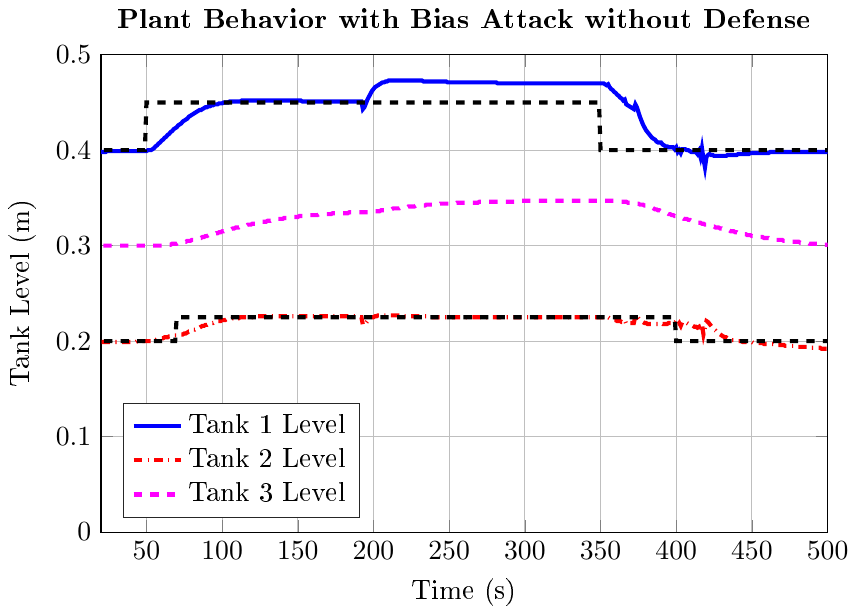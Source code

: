 % This file was created by matlab2tikz.
%
\documentclass[tikz]{standalone}
\usepackage[T1]{fontenc}
\usepackage[utf8]{inputenc}
\usepackage{pgfplots}
\usepackage{grffile}
\pgfplotsset{compat=newest}
\usetikzlibrary{plotmarks}
\usepgfplotslibrary{patchplots}
\usepackage{amsmath}

\begin{document}
\definecolor{mycolor1}{rgb}{1.0,0.0,1.0}%
%
\begin{tikzpicture}

\begin{axis}[%
width=0.761\columnwidth,
height=0.5\columnwidth,
at={(0\columnwidth,0\columnwidth)},
scale only axis,
xmin=20,
xmax=500,
xlabel={Time (s)},
xmajorgrids,
ymin=0,
ymax=0.5,
ylabel={Tank Level (m)},
ymajorgrids,
axis background/.style={fill=white},
title style={font=\bfseries},
title={Plant Behavior with Bias Attack without Defense},
legend style={at={(0.03,0.03)},anchor=south west,legend cell align=left,align=left,draw=white!15!black}
]
\addplot [color=blue,solid,line width=1.5pt]
  table[row sep=crcr]{%
0	0.4\\
1	0.4\\
2	0.41\\
3	0.411\\
4	0.409\\
5	0.407\\
6	0.405\\
7	0.404\\
8	0.402\\
9	0.402\\
10	0.401\\
11	0.4\\
12	0.4\\
13	0.399\\
14	0.399\\
15	0.399\\
16	0.399\\
17	0.398\\
18	0.398\\
19	0.398\\
20	0.398\\
21	0.398\\
22	0.398\\
23	0.398\\
24	0.399\\
25	0.399\\
26	0.399\\
27	0.399\\
28	0.399\\
29	0.399\\
30	0.399\\
31	0.399\\
32	0.399\\
33	0.399\\
34	0.399\\
35	0.399\\
36	0.399\\
37	0.399\\
38	0.399\\
39	0.399\\
40	0.399\\
41	0.399\\
42	0.399\\
43	0.399\\
44	0.399\\
45	0.399\\
46	0.399\\
47	0.399\\
48	0.399\\
49	0.399\\
50	0.399\\
51	0.4\\
52	0.4\\
53	0.4\\
54	0.401\\
55	0.402\\
56	0.404\\
57	0.405\\
58	0.407\\
59	0.408\\
60	0.41\\
61	0.411\\
62	0.413\\
63	0.414\\
64	0.416\\
65	0.417\\
66	0.419\\
67	0.42\\
68	0.422\\
69	0.423\\
70	0.424\\
71	0.426\\
72	0.427\\
73	0.428\\
74	0.43\\
75	0.431\\
76	0.432\\
77	0.433\\
78	0.435\\
79	0.436\\
80	0.437\\
81	0.438\\
82	0.439\\
83	0.44\\
84	0.441\\
85	0.442\\
86	0.442\\
87	0.443\\
88	0.444\\
89	0.445\\
90	0.445\\
91	0.446\\
92	0.446\\
93	0.447\\
94	0.447\\
95	0.448\\
96	0.448\\
97	0.448\\
98	0.449\\
99	0.449\\
100	0.449\\
101	0.45\\
102	0.45\\
103	0.45\\
104	0.45\\
105	0.451\\
106	0.451\\
107	0.451\\
108	0.451\\
109	0.451\\
110	0.451\\
111	0.451\\
112	0.451\\
113	0.452\\
114	0.452\\
115	0.452\\
116	0.452\\
117	0.452\\
118	0.452\\
119	0.452\\
120	0.452\\
121	0.452\\
122	0.452\\
123	0.452\\
124	0.452\\
125	0.452\\
126	0.452\\
127	0.452\\
128	0.452\\
129	0.452\\
130	0.452\\
131	0.452\\
132	0.452\\
133	0.452\\
134	0.452\\
135	0.452\\
136	0.452\\
137	0.452\\
138	0.452\\
139	0.452\\
140	0.452\\
141	0.452\\
142	0.452\\
143	0.452\\
144	0.452\\
145	0.452\\
146	0.452\\
147	0.452\\
148	0.452\\
149	0.452\\
150	0.452\\
151	0.452\\
152	0.452\\
153	0.451\\
154	0.451\\
155	0.451\\
156	0.451\\
157	0.451\\
158	0.451\\
159	0.451\\
160	0.451\\
161	0.451\\
162	0.451\\
163	0.451\\
164	0.451\\
165	0.451\\
166	0.451\\
167	0.451\\
168	0.451\\
169	0.451\\
170	0.451\\
171	0.451\\
172	0.451\\
173	0.451\\
174	0.451\\
175	0.451\\
176	0.451\\
177	0.451\\
178	0.451\\
179	0.451\\
180	0.451\\
181	0.451\\
182	0.451\\
183	0.451\\
184	0.451\\
185	0.451\\
186	0.451\\
187	0.451\\
188	0.451\\
189	0.451\\
190	0.451\\
191	0.451\\
192	0.451\\
193	0.443\\
194	0.445\\
195	0.449\\
196	0.453\\
197	0.456\\
198	0.459\\
199	0.462\\
200	0.464\\
201	0.466\\
202	0.467\\
203	0.468\\
204	0.469\\
205	0.47\\
206	0.471\\
207	0.471\\
208	0.472\\
209	0.472\\
210	0.473\\
211	0.473\\
212	0.473\\
213	0.473\\
214	0.473\\
215	0.473\\
216	0.473\\
217	0.473\\
218	0.473\\
219	0.473\\
220	0.473\\
221	0.473\\
222	0.473\\
223	0.473\\
224	0.473\\
225	0.473\\
226	0.473\\
227	0.473\\
228	0.473\\
229	0.473\\
230	0.473\\
231	0.473\\
232	0.473\\
233	0.472\\
234	0.472\\
235	0.472\\
236	0.472\\
237	0.472\\
238	0.472\\
239	0.472\\
240	0.472\\
241	0.472\\
242	0.472\\
243	0.472\\
244	0.472\\
245	0.472\\
246	0.472\\
247	0.472\\
248	0.472\\
249	0.471\\
250	0.471\\
251	0.471\\
252	0.471\\
253	0.471\\
254	0.471\\
255	0.471\\
256	0.471\\
257	0.471\\
258	0.471\\
259	0.471\\
260	0.471\\
261	0.471\\
262	0.471\\
263	0.471\\
264	0.471\\
265	0.471\\
266	0.471\\
267	0.471\\
268	0.471\\
269	0.471\\
270	0.471\\
271	0.471\\
272	0.471\\
273	0.471\\
274	0.471\\
275	0.471\\
276	0.471\\
277	0.471\\
278	0.471\\
279	0.471\\
280	0.471\\
281	0.471\\
282	0.47\\
283	0.47\\
284	0.47\\
285	0.47\\
286	0.47\\
287	0.47\\
288	0.47\\
289	0.47\\
290	0.47\\
291	0.47\\
292	0.47\\
293	0.47\\
294	0.47\\
295	0.47\\
296	0.47\\
297	0.47\\
298	0.47\\
299	0.47\\
300	0.47\\
301	0.47\\
302	0.47\\
303	0.47\\
304	0.47\\
305	0.47\\
306	0.47\\
307	0.47\\
308	0.47\\
309	0.47\\
310	0.47\\
311	0.47\\
312	0.47\\
313	0.47\\
314	0.47\\
315	0.47\\
316	0.47\\
317	0.47\\
318	0.47\\
319	0.47\\
320	0.47\\
321	0.47\\
322	0.47\\
323	0.47\\
324	0.47\\
325	0.47\\
326	0.47\\
327	0.47\\
328	0.47\\
329	0.47\\
330	0.47\\
331	0.47\\
332	0.47\\
333	0.47\\
334	0.47\\
335	0.47\\
336	0.47\\
337	0.47\\
338	0.47\\
339	0.47\\
340	0.47\\
341	0.47\\
342	0.47\\
343	0.47\\
344	0.47\\
345	0.47\\
346	0.47\\
347	0.47\\
348	0.47\\
349	0.47\\
350	0.47\\
351	0.47\\
352	0.47\\
353	0.469\\
354	0.468\\
355	0.469\\
356	0.466\\
357	0.464\\
358	0.463\\
359	0.461\\
360	0.46\\
361	0.458\\
362	0.457\\
363	0.455\\
364	0.454\\
365	0.452\\
366	0.453\\
367	0.448\\
368	0.447\\
369	0.446\\
370	0.445\\
371	0.444\\
372	0.443\\
373	0.448\\
374	0.445\\
375	0.44\\
376	0.435\\
377	0.431\\
378	0.427\\
379	0.424\\
380	0.421\\
381	0.419\\
382	0.417\\
383	0.415\\
384	0.413\\
385	0.412\\
386	0.411\\
387	0.409\\
388	0.408\\
389	0.408\\
390	0.408\\
391	0.406\\
392	0.405\\
393	0.404\\
394	0.404\\
395	0.403\\
396	0.403\\
397	0.403\\
398	0.403\\
399	0.401\\
400	0.403\\
401	0.398\\
402	0.4\\
403	0.397\\
404	0.401\\
405	0.401\\
406	0.401\\
407	0.4\\
408	0.4\\
409	0.399\\
410	0.398\\
411	0.398\\
412	0.398\\
413	0.398\\
414	0.396\\
415	0.399\\
416	0.393\\
417	0.402\\
418	0.391\\
419	0.382\\
420	0.393\\
421	0.395\\
422	0.396\\
423	0.395\\
424	0.395\\
425	0.394\\
426	0.394\\
427	0.394\\
428	0.394\\
429	0.394\\
430	0.394\\
431	0.394\\
432	0.394\\
433	0.394\\
434	0.395\\
435	0.395\\
436	0.395\\
437	0.395\\
438	0.395\\
439	0.395\\
440	0.395\\
441	0.396\\
442	0.396\\
443	0.396\\
444	0.396\\
445	0.396\\
446	0.396\\
447	0.396\\
448	0.396\\
449	0.397\\
450	0.397\\
451	0.397\\
452	0.397\\
453	0.397\\
454	0.397\\
455	0.397\\
456	0.397\\
457	0.397\\
458	0.397\\
459	0.397\\
460	0.397\\
461	0.397\\
462	0.398\\
463	0.398\\
464	0.398\\
465	0.398\\
466	0.398\\
467	0.398\\
468	0.398\\
469	0.398\\
470	0.398\\
471	0.398\\
472	0.398\\
473	0.398\\
474	0.398\\
475	0.398\\
476	0.398\\
477	0.398\\
478	0.398\\
479	0.398\\
480	0.398\\
481	0.398\\
482	0.398\\
483	0.398\\
484	0.398\\
485	0.398\\
486	0.398\\
487	0.398\\
488	0.398\\
489	0.398\\
490	0.398\\
491	0.398\\
492	0.398\\
493	0.398\\
494	0.398\\
495	0.398\\
496	0.398\\
497	0.398\\
498	0.398\\
499	0.398\\
500	0.398\\
};
\addlegendentry{Tank 1 Level};

\addplot [color=red,dashdotted,line width=1.5pt]
  table[row sep=crcr]{%
0	0.2\\
1	0.2\\
2	0.208\\
3	0.209\\
4	0.207\\
5	0.206\\
6	0.204\\
7	0.203\\
8	0.202\\
9	0.201\\
10	0.201\\
11	0.2\\
12	0.2\\
13	0.199\\
14	0.199\\
15	0.199\\
16	0.199\\
17	0.199\\
18	0.199\\
19	0.199\\
20	0.199\\
21	0.199\\
22	0.199\\
23	0.199\\
24	0.199\\
25	0.199\\
26	0.199\\
27	0.199\\
28	0.199\\
29	0.199\\
30	0.199\\
31	0.199\\
32	0.199\\
33	0.199\\
34	0.199\\
35	0.199\\
36	0.199\\
37	0.199\\
38	0.199\\
39	0.199\\
40	0.199\\
41	0.199\\
42	0.199\\
43	0.199\\
44	0.2\\
45	0.2\\
46	0.2\\
47	0.2\\
48	0.2\\
49	0.2\\
50	0.2\\
51	0.2\\
52	0.2\\
53	0.2\\
54	0.2\\
55	0.201\\
56	0.201\\
57	0.202\\
58	0.202\\
59	0.203\\
60	0.203\\
61	0.203\\
62	0.204\\
63	0.204\\
64	0.204\\
65	0.205\\
66	0.205\\
67	0.205\\
68	0.206\\
69	0.206\\
70	0.206\\
71	0.206\\
72	0.206\\
73	0.207\\
74	0.207\\
75	0.208\\
76	0.208\\
77	0.209\\
78	0.21\\
79	0.21\\
80	0.211\\
81	0.212\\
82	0.212\\
83	0.213\\
84	0.214\\
85	0.214\\
86	0.215\\
87	0.216\\
88	0.216\\
89	0.217\\
90	0.217\\
91	0.218\\
92	0.218\\
93	0.219\\
94	0.219\\
95	0.22\\
96	0.22\\
97	0.221\\
98	0.221\\
99	0.221\\
100	0.222\\
101	0.222\\
102	0.222\\
103	0.223\\
104	0.223\\
105	0.223\\
106	0.223\\
107	0.224\\
108	0.224\\
109	0.224\\
110	0.224\\
111	0.224\\
112	0.225\\
113	0.225\\
114	0.225\\
115	0.225\\
116	0.225\\
117	0.225\\
118	0.225\\
119	0.225\\
120	0.225\\
121	0.226\\
122	0.226\\
123	0.226\\
124	0.226\\
125	0.226\\
126	0.226\\
127	0.226\\
128	0.226\\
129	0.226\\
130	0.226\\
131	0.226\\
132	0.226\\
133	0.226\\
134	0.226\\
135	0.226\\
136	0.226\\
137	0.226\\
138	0.226\\
139	0.226\\
140	0.226\\
141	0.226\\
142	0.226\\
143	0.226\\
144	0.226\\
145	0.226\\
146	0.226\\
147	0.226\\
148	0.226\\
149	0.226\\
150	0.226\\
151	0.226\\
152	0.226\\
153	0.226\\
154	0.226\\
155	0.226\\
156	0.226\\
157	0.226\\
158	0.226\\
159	0.226\\
160	0.226\\
161	0.226\\
162	0.226\\
163	0.226\\
164	0.226\\
165	0.226\\
166	0.226\\
167	0.226\\
168	0.226\\
169	0.226\\
170	0.226\\
171	0.226\\
172	0.226\\
173	0.226\\
174	0.226\\
175	0.226\\
176	0.226\\
177	0.226\\
178	0.226\\
179	0.226\\
180	0.226\\
181	0.226\\
182	0.226\\
183	0.226\\
184	0.226\\
185	0.226\\
186	0.226\\
187	0.226\\
188	0.226\\
189	0.226\\
190	0.226\\
191	0.225\\
192	0.225\\
193	0.217\\
194	0.217\\
195	0.219\\
196	0.221\\
197	0.222\\
198	0.224\\
199	0.225\\
200	0.225\\
201	0.226\\
202	0.226\\
203	0.227\\
204	0.227\\
205	0.227\\
206	0.227\\
207	0.227\\
208	0.227\\
209	0.227\\
210	0.227\\
211	0.227\\
212	0.227\\
213	0.227\\
214	0.227\\
215	0.227\\
216	0.227\\
217	0.227\\
218	0.227\\
219	0.226\\
220	0.226\\
221	0.226\\
222	0.226\\
223	0.226\\
224	0.226\\
225	0.226\\
226	0.226\\
227	0.226\\
228	0.226\\
229	0.226\\
230	0.226\\
231	0.226\\
232	0.226\\
233	0.226\\
234	0.226\\
235	0.226\\
236	0.226\\
237	0.226\\
238	0.225\\
239	0.225\\
240	0.225\\
241	0.225\\
242	0.225\\
243	0.225\\
244	0.225\\
245	0.225\\
246	0.225\\
247	0.225\\
248	0.225\\
249	0.225\\
250	0.225\\
251	0.225\\
252	0.225\\
253	0.225\\
254	0.225\\
255	0.225\\
256	0.225\\
257	0.225\\
258	0.225\\
259	0.225\\
260	0.225\\
261	0.225\\
262	0.225\\
263	0.225\\
264	0.225\\
265	0.225\\
266	0.225\\
267	0.225\\
268	0.225\\
269	0.225\\
270	0.225\\
271	0.225\\
272	0.225\\
273	0.225\\
274	0.225\\
275	0.225\\
276	0.225\\
277	0.225\\
278	0.225\\
279	0.225\\
280	0.225\\
281	0.225\\
282	0.225\\
283	0.225\\
284	0.225\\
285	0.225\\
286	0.225\\
287	0.225\\
288	0.225\\
289	0.225\\
290	0.225\\
291	0.225\\
292	0.225\\
293	0.225\\
294	0.225\\
295	0.225\\
296	0.225\\
297	0.225\\
298	0.225\\
299	0.225\\
300	0.225\\
301	0.225\\
302	0.225\\
303	0.225\\
304	0.225\\
305	0.225\\
306	0.225\\
307	0.225\\
308	0.225\\
309	0.225\\
310	0.225\\
311	0.225\\
312	0.225\\
313	0.225\\
314	0.225\\
315	0.225\\
316	0.225\\
317	0.225\\
318	0.225\\
319	0.225\\
320	0.225\\
321	0.225\\
322	0.225\\
323	0.225\\
324	0.225\\
325	0.225\\
326	0.225\\
327	0.225\\
328	0.225\\
329	0.225\\
330	0.225\\
331	0.225\\
332	0.225\\
333	0.225\\
334	0.225\\
335	0.225\\
336	0.225\\
337	0.225\\
338	0.225\\
339	0.225\\
340	0.225\\
341	0.225\\
342	0.225\\
343	0.225\\
344	0.225\\
345	0.225\\
346	0.225\\
347	0.225\\
348	0.225\\
349	0.225\\
350	0.225\\
351	0.225\\
352	0.225\\
353	0.225\\
354	0.224\\
355	0.225\\
356	0.224\\
357	0.223\\
358	0.223\\
359	0.222\\
360	0.222\\
361	0.221\\
362	0.221\\
363	0.221\\
364	0.22\\
365	0.22\\
366	0.222\\
367	0.218\\
368	0.219\\
369	0.219\\
370	0.219\\
371	0.219\\
372	0.219\\
373	0.226\\
374	0.226\\
375	0.224\\
376	0.222\\
377	0.221\\
378	0.22\\
379	0.219\\
380	0.219\\
381	0.218\\
382	0.218\\
383	0.218\\
384	0.218\\
385	0.218\\
386	0.218\\
387	0.218\\
388	0.218\\
389	0.218\\
390	0.219\\
391	0.218\\
392	0.218\\
393	0.218\\
394	0.218\\
395	0.219\\
396	0.219\\
397	0.219\\
398	0.22\\
399	0.219\\
400	0.221\\
401	0.217\\
402	0.219\\
403	0.216\\
404	0.22\\
405	0.22\\
406	0.22\\
407	0.219\\
408	0.218\\
409	0.218\\
410	0.217\\
411	0.216\\
412	0.215\\
413	0.215\\
414	0.214\\
415	0.215\\
416	0.21\\
417	0.217\\
418	0.207\\
419	0.214\\
420	0.221\\
421	0.22\\
422	0.218\\
423	0.216\\
424	0.214\\
425	0.212\\
426	0.211\\
427	0.209\\
428	0.208\\
429	0.207\\
430	0.206\\
431	0.205\\
432	0.204\\
433	0.204\\
434	0.203\\
435	0.202\\
436	0.202\\
437	0.201\\
438	0.201\\
439	0.201\\
440	0.2\\
441	0.2\\
442	0.2\\
443	0.2\\
444	0.199\\
445	0.199\\
446	0.199\\
447	0.199\\
448	0.199\\
449	0.199\\
450	0.199\\
451	0.198\\
452	0.198\\
453	0.198\\
454	0.198\\
455	0.198\\
456	0.198\\
457	0.198\\
458	0.197\\
459	0.197\\
460	0.197\\
461	0.197\\
462	0.197\\
463	0.197\\
464	0.197\\
465	0.196\\
466	0.196\\
467	0.196\\
468	0.196\\
469	0.196\\
470	0.196\\
471	0.196\\
472	0.195\\
473	0.195\\
474	0.195\\
475	0.195\\
476	0.195\\
477	0.195\\
478	0.195\\
479	0.195\\
480	0.194\\
481	0.194\\
482	0.194\\
483	0.194\\
484	0.194\\
485	0.194\\
486	0.194\\
487	0.194\\
488	0.193\\
489	0.193\\
490	0.193\\
491	0.193\\
492	0.193\\
493	0.193\\
494	0.193\\
495	0.193\\
496	0.192\\
497	0.192\\
498	0.192\\
499	0.192\\
500	0.192\\
};
\addlegendentry{Tank 2 Level};

\addplot [color=mycolor1,dashed,line width=1.5pt]
  table[row sep=crcr]{%
0	0.3\\
1	0.3\\
2	0.3\\
3	0.3\\
4	0.301\\
5	0.301\\
6	0.301\\
7	0.301\\
8	0.301\\
9	0.301\\
10	0.301\\
11	0.301\\
12	0.301\\
13	0.301\\
14	0.301\\
15	0.301\\
16	0.301\\
17	0.301\\
18	0.301\\
19	0.301\\
20	0.301\\
21	0.3\\
22	0.3\\
23	0.3\\
24	0.3\\
25	0.3\\
26	0.3\\
27	0.3\\
28	0.3\\
29	0.3\\
30	0.3\\
31	0.3\\
32	0.3\\
33	0.3\\
34	0.3\\
35	0.3\\
36	0.3\\
37	0.3\\
38	0.3\\
39	0.3\\
40	0.3\\
41	0.3\\
42	0.3\\
43	0.3\\
44	0.3\\
45	0.3\\
46	0.3\\
47	0.3\\
48	0.3\\
49	0.3\\
50	0.3\\
51	0.3\\
52	0.3\\
53	0.3\\
54	0.3\\
55	0.3\\
56	0.3\\
57	0.3\\
58	0.3\\
59	0.3\\
60	0.3\\
61	0.3\\
62	0.301\\
63	0.301\\
64	0.301\\
65	0.301\\
66	0.301\\
67	0.302\\
68	0.302\\
69	0.302\\
70	0.302\\
71	0.303\\
72	0.303\\
73	0.303\\
74	0.304\\
75	0.304\\
76	0.304\\
77	0.305\\
78	0.305\\
79	0.305\\
80	0.306\\
81	0.306\\
82	0.307\\
83	0.307\\
84	0.307\\
85	0.308\\
86	0.308\\
87	0.309\\
88	0.309\\
89	0.31\\
90	0.31\\
91	0.311\\
92	0.311\\
93	0.311\\
94	0.312\\
95	0.312\\
96	0.313\\
97	0.313\\
98	0.314\\
99	0.314\\
100	0.315\\
101	0.315\\
102	0.316\\
103	0.316\\
104	0.316\\
105	0.317\\
106	0.317\\
107	0.318\\
108	0.318\\
109	0.319\\
110	0.319\\
111	0.319\\
112	0.32\\
113	0.32\\
114	0.32\\
115	0.321\\
116	0.321\\
117	0.322\\
118	0.322\\
119	0.322\\
120	0.323\\
121	0.323\\
122	0.323\\
123	0.324\\
124	0.324\\
125	0.324\\
126	0.325\\
127	0.325\\
128	0.325\\
129	0.325\\
130	0.326\\
131	0.326\\
132	0.326\\
133	0.327\\
134	0.327\\
135	0.327\\
136	0.327\\
137	0.328\\
138	0.328\\
139	0.328\\
140	0.328\\
141	0.329\\
142	0.329\\
143	0.329\\
144	0.329\\
145	0.329\\
146	0.33\\
147	0.33\\
148	0.33\\
149	0.33\\
150	0.33\\
151	0.331\\
152	0.331\\
153	0.331\\
154	0.331\\
155	0.331\\
156	0.331\\
157	0.332\\
158	0.332\\
159	0.332\\
160	0.332\\
161	0.332\\
162	0.332\\
163	0.332\\
164	0.333\\
165	0.333\\
166	0.333\\
167	0.333\\
168	0.333\\
169	0.333\\
170	0.333\\
171	0.333\\
172	0.333\\
173	0.334\\
174	0.334\\
175	0.334\\
176	0.334\\
177	0.334\\
178	0.334\\
179	0.334\\
180	0.334\\
181	0.334\\
182	0.334\\
183	0.334\\
184	0.335\\
185	0.335\\
186	0.335\\
187	0.335\\
188	0.335\\
189	0.335\\
190	0.335\\
191	0.335\\
192	0.335\\
193	0.335\\
194	0.335\\
195	0.335\\
196	0.335\\
197	0.335\\
198	0.335\\
199	0.335\\
200	0.335\\
201	0.336\\
202	0.336\\
203	0.336\\
204	0.336\\
205	0.337\\
206	0.337\\
207	0.337\\
208	0.337\\
209	0.338\\
210	0.338\\
211	0.338\\
212	0.338\\
213	0.339\\
214	0.339\\
215	0.339\\
216	0.339\\
217	0.339\\
218	0.34\\
219	0.34\\
220	0.34\\
221	0.34\\
222	0.34\\
223	0.341\\
224	0.341\\
225	0.341\\
226	0.341\\
227	0.341\\
228	0.342\\
229	0.342\\
230	0.342\\
231	0.342\\
232	0.342\\
233	0.342\\
234	0.342\\
235	0.343\\
236	0.343\\
237	0.343\\
238	0.343\\
239	0.343\\
240	0.343\\
241	0.343\\
242	0.343\\
243	0.343\\
244	0.344\\
245	0.344\\
246	0.344\\
247	0.344\\
248	0.344\\
249	0.344\\
250	0.344\\
251	0.344\\
252	0.344\\
253	0.344\\
254	0.344\\
255	0.345\\
256	0.345\\
257	0.345\\
258	0.345\\
259	0.345\\
260	0.345\\
261	0.345\\
262	0.345\\
263	0.345\\
264	0.345\\
265	0.345\\
266	0.345\\
267	0.345\\
268	0.345\\
269	0.345\\
270	0.346\\
271	0.346\\
272	0.346\\
273	0.346\\
274	0.346\\
275	0.346\\
276	0.346\\
277	0.346\\
278	0.346\\
279	0.346\\
280	0.346\\
281	0.346\\
282	0.346\\
283	0.346\\
284	0.346\\
285	0.346\\
286	0.346\\
287	0.346\\
288	0.346\\
289	0.346\\
290	0.346\\
291	0.346\\
292	0.346\\
293	0.346\\
294	0.346\\
295	0.346\\
296	0.346\\
297	0.346\\
298	0.347\\
299	0.347\\
300	0.347\\
301	0.347\\
302	0.347\\
303	0.347\\
304	0.347\\
305	0.347\\
306	0.347\\
307	0.347\\
308	0.347\\
309	0.347\\
310	0.347\\
311	0.347\\
312	0.347\\
313	0.347\\
314	0.347\\
315	0.347\\
316	0.347\\
317	0.347\\
318	0.347\\
319	0.347\\
320	0.347\\
321	0.347\\
322	0.347\\
323	0.347\\
324	0.347\\
325	0.347\\
326	0.347\\
327	0.347\\
328	0.347\\
329	0.347\\
330	0.347\\
331	0.347\\
332	0.347\\
333	0.347\\
334	0.347\\
335	0.347\\
336	0.347\\
337	0.347\\
338	0.347\\
339	0.347\\
340	0.347\\
341	0.347\\
342	0.347\\
343	0.347\\
344	0.347\\
345	0.347\\
346	0.347\\
347	0.347\\
348	0.347\\
349	0.347\\
350	0.347\\
351	0.347\\
352	0.347\\
353	0.347\\
354	0.347\\
355	0.347\\
356	0.347\\
357	0.347\\
358	0.347\\
359	0.347\\
360	0.347\\
361	0.347\\
362	0.347\\
363	0.346\\
364	0.346\\
365	0.346\\
366	0.346\\
367	0.346\\
368	0.345\\
369	0.345\\
370	0.345\\
371	0.344\\
372	0.344\\
373	0.344\\
374	0.344\\
375	0.344\\
376	0.343\\
377	0.343\\
378	0.343\\
379	0.342\\
380	0.342\\
381	0.341\\
382	0.341\\
383	0.34\\
384	0.34\\
385	0.339\\
386	0.338\\
387	0.338\\
388	0.337\\
389	0.337\\
390	0.336\\
391	0.336\\
392	0.335\\
393	0.334\\
394	0.334\\
395	0.333\\
396	0.333\\
397	0.332\\
398	0.332\\
399	0.331\\
400	0.331\\
401	0.33\\
402	0.33\\
403	0.329\\
404	0.329\\
405	0.328\\
406	0.328\\
407	0.328\\
408	0.327\\
409	0.327\\
410	0.326\\
411	0.326\\
412	0.325\\
413	0.325\\
414	0.324\\
415	0.324\\
416	0.324\\
417	0.323\\
418	0.323\\
419	0.322\\
420	0.322\\
421	0.321\\
422	0.321\\
423	0.321\\
424	0.32\\
425	0.32\\
426	0.319\\
427	0.319\\
428	0.319\\
429	0.318\\
430	0.318\\
431	0.317\\
432	0.317\\
433	0.317\\
434	0.316\\
435	0.316\\
436	0.315\\
437	0.315\\
438	0.315\\
439	0.314\\
440	0.314\\
441	0.313\\
442	0.313\\
443	0.313\\
444	0.312\\
445	0.312\\
446	0.312\\
447	0.311\\
448	0.311\\
449	0.311\\
450	0.31\\
451	0.31\\
452	0.31\\
453	0.31\\
454	0.309\\
455	0.309\\
456	0.309\\
457	0.309\\
458	0.308\\
459	0.308\\
460	0.308\\
461	0.308\\
462	0.307\\
463	0.307\\
464	0.307\\
465	0.307\\
466	0.306\\
467	0.306\\
468	0.306\\
469	0.306\\
470	0.306\\
471	0.305\\
472	0.305\\
473	0.305\\
474	0.305\\
475	0.305\\
476	0.304\\
477	0.304\\
478	0.304\\
479	0.304\\
480	0.304\\
481	0.304\\
482	0.303\\
483	0.303\\
484	0.303\\
485	0.303\\
486	0.303\\
487	0.303\\
488	0.302\\
489	0.302\\
490	0.302\\
491	0.302\\
492	0.302\\
493	0.302\\
494	0.302\\
495	0.301\\
496	0.301\\
497	0.301\\
498	0.301\\
499	0.301\\
500	0.301\\
};
\addlegendentry{Tank 3 Level};

\addplot [color=black,dashed,line width=1.5pt,forget plot]
  table[row sep=crcr]{%
0	0.4\\
1	0.4\\
2	0.4\\
3	0.4\\
4	0.4\\
5	0.4\\
6	0.4\\
7	0.4\\
8	0.4\\
9	0.4\\
10	0.4\\
11	0.4\\
12	0.4\\
13	0.4\\
14	0.4\\
15	0.4\\
16	0.4\\
17	0.4\\
18	0.4\\
19	0.4\\
20	0.4\\
21	0.4\\
22	0.4\\
23	0.4\\
24	0.4\\
25	0.4\\
26	0.4\\
27	0.4\\
28	0.4\\
29	0.4\\
30	0.4\\
31	0.4\\
32	0.4\\
33	0.4\\
34	0.4\\
35	0.4\\
36	0.4\\
37	0.4\\
38	0.4\\
39	0.4\\
40	0.4\\
41	0.4\\
42	0.4\\
43	0.4\\
44	0.4\\
45	0.4\\
46	0.4\\
47	0.4\\
48	0.4\\
49	0.4\\
50	0.45\\
51	0.45\\
52	0.45\\
53	0.45\\
54	0.45\\
55	0.45\\
56	0.45\\
57	0.45\\
58	0.45\\
59	0.45\\
60	0.45\\
61	0.45\\
62	0.45\\
63	0.45\\
64	0.45\\
65	0.45\\
66	0.45\\
67	0.45\\
68	0.45\\
69	0.45\\
70	0.45\\
71	0.45\\
72	0.45\\
73	0.45\\
74	0.45\\
75	0.45\\
76	0.45\\
77	0.45\\
78	0.45\\
79	0.45\\
80	0.45\\
81	0.45\\
82	0.45\\
83	0.45\\
84	0.45\\
85	0.45\\
86	0.45\\
87	0.45\\
88	0.45\\
89	0.45\\
90	0.45\\
91	0.45\\
92	0.45\\
93	0.45\\
94	0.45\\
95	0.45\\
96	0.45\\
97	0.45\\
98	0.45\\
99	0.45\\
100	0.45\\
101	0.45\\
102	0.45\\
103	0.45\\
104	0.45\\
105	0.45\\
106	0.45\\
107	0.45\\
108	0.45\\
109	0.45\\
110	0.45\\
111	0.45\\
112	0.45\\
113	0.45\\
114	0.45\\
115	0.45\\
116	0.45\\
117	0.45\\
118	0.45\\
119	0.45\\
120	0.45\\
121	0.45\\
122	0.45\\
123	0.45\\
124	0.45\\
125	0.45\\
126	0.45\\
127	0.45\\
128	0.45\\
129	0.45\\
130	0.45\\
131	0.45\\
132	0.45\\
133	0.45\\
134	0.45\\
135	0.45\\
136	0.45\\
137	0.45\\
138	0.45\\
139	0.45\\
140	0.45\\
141	0.45\\
142	0.45\\
143	0.45\\
144	0.45\\
145	0.45\\
146	0.45\\
147	0.45\\
148	0.45\\
149	0.45\\
150	0.45\\
151	0.45\\
152	0.45\\
153	0.45\\
154	0.45\\
155	0.45\\
156	0.45\\
157	0.45\\
158	0.45\\
159	0.45\\
160	0.45\\
161	0.45\\
162	0.45\\
163	0.45\\
164	0.45\\
165	0.45\\
166	0.45\\
167	0.45\\
168	0.45\\
169	0.45\\
170	0.45\\
171	0.45\\
172	0.45\\
173	0.45\\
174	0.45\\
175	0.45\\
176	0.45\\
177	0.45\\
178	0.45\\
179	0.45\\
180	0.45\\
181	0.45\\
182	0.45\\
183	0.45\\
184	0.45\\
185	0.45\\
186	0.45\\
187	0.45\\
188	0.45\\
189	0.45\\
190	0.45\\
191	0.45\\
192	0.45\\
193	0.45\\
194	0.45\\
195	0.45\\
196	0.45\\
197	0.45\\
198	0.45\\
199	0.45\\
200	0.45\\
201	0.45\\
202	0.45\\
203	0.45\\
204	0.45\\
205	0.45\\
206	0.45\\
207	0.45\\
208	0.45\\
209	0.45\\
210	0.45\\
211	0.45\\
212	0.45\\
213	0.45\\
214	0.45\\
215	0.45\\
216	0.45\\
217	0.45\\
218	0.45\\
219	0.45\\
220	0.45\\
221	0.45\\
222	0.45\\
223	0.45\\
224	0.45\\
225	0.45\\
226	0.45\\
227	0.45\\
228	0.45\\
229	0.45\\
230	0.45\\
231	0.45\\
232	0.45\\
233	0.45\\
234	0.45\\
235	0.45\\
236	0.45\\
237	0.45\\
238	0.45\\
239	0.45\\
240	0.45\\
241	0.45\\
242	0.45\\
243	0.45\\
244	0.45\\
245	0.45\\
246	0.45\\
247	0.45\\
248	0.45\\
249	0.45\\
250	0.45\\
251	0.45\\
252	0.45\\
253	0.45\\
254	0.45\\
255	0.45\\
256	0.45\\
257	0.45\\
258	0.45\\
259	0.45\\
260	0.45\\
261	0.45\\
262	0.45\\
263	0.45\\
264	0.45\\
265	0.45\\
266	0.45\\
267	0.45\\
268	0.45\\
269	0.45\\
270	0.45\\
271	0.45\\
272	0.45\\
273	0.45\\
274	0.45\\
275	0.45\\
276	0.45\\
277	0.45\\
278	0.45\\
279	0.45\\
280	0.45\\
281	0.45\\
282	0.45\\
283	0.45\\
284	0.45\\
285	0.45\\
286	0.45\\
287	0.45\\
288	0.45\\
289	0.45\\
290	0.45\\
291	0.45\\
292	0.45\\
293	0.45\\
294	0.45\\
295	0.45\\
296	0.45\\
297	0.45\\
298	0.45\\
299	0.45\\
300	0.45\\
301	0.45\\
302	0.45\\
303	0.45\\
304	0.45\\
305	0.45\\
306	0.45\\
307	0.45\\
308	0.45\\
309	0.45\\
310	0.45\\
311	0.45\\
312	0.45\\
313	0.45\\
314	0.45\\
315	0.45\\
316	0.45\\
317	0.45\\
318	0.45\\
319	0.45\\
320	0.45\\
321	0.45\\
322	0.45\\
323	0.45\\
324	0.45\\
325	0.45\\
326	0.45\\
327	0.45\\
328	0.45\\
329	0.45\\
330	0.45\\
331	0.45\\
332	0.45\\
333	0.45\\
334	0.45\\
335	0.45\\
336	0.45\\
337	0.45\\
338	0.45\\
339	0.45\\
340	0.45\\
341	0.45\\
342	0.45\\
343	0.45\\
344	0.45\\
345	0.45\\
346	0.45\\
347	0.45\\
348	0.45\\
349	0.45\\
350	0.4\\
351	0.4\\
352	0.4\\
353	0.4\\
354	0.4\\
355	0.4\\
356	0.4\\
357	0.4\\
358	0.4\\
359	0.4\\
360	0.4\\
361	0.4\\
362	0.4\\
363	0.4\\
364	0.4\\
365	0.4\\
366	0.4\\
367	0.4\\
368	0.4\\
369	0.4\\
370	0.4\\
371	0.4\\
372	0.4\\
373	0.4\\
374	0.4\\
375	0.4\\
376	0.4\\
377	0.4\\
378	0.4\\
379	0.4\\
380	0.4\\
381	0.4\\
382	0.4\\
383	0.4\\
384	0.4\\
385	0.4\\
386	0.4\\
387	0.4\\
388	0.4\\
389	0.4\\
390	0.4\\
391	0.4\\
392	0.4\\
393	0.4\\
394	0.4\\
395	0.4\\
396	0.4\\
397	0.4\\
398	0.4\\
399	0.4\\
400	0.4\\
401	0.4\\
402	0.4\\
403	0.4\\
404	0.4\\
405	0.4\\
406	0.4\\
407	0.4\\
408	0.4\\
409	0.4\\
410	0.4\\
411	0.4\\
412	0.4\\
413	0.4\\
414	0.4\\
415	0.4\\
416	0.4\\
417	0.4\\
418	0.4\\
419	0.4\\
420	0.4\\
421	0.4\\
422	0.4\\
423	0.4\\
424	0.4\\
425	0.4\\
426	0.4\\
427	0.4\\
428	0.4\\
429	0.4\\
430	0.4\\
431	0.4\\
432	0.4\\
433	0.4\\
434	0.4\\
435	0.4\\
436	0.4\\
437	0.4\\
438	0.4\\
439	0.4\\
440	0.4\\
441	0.4\\
442	0.4\\
443	0.4\\
444	0.4\\
445	0.4\\
446	0.4\\
447	0.4\\
448	0.4\\
449	0.4\\
450	0.4\\
451	0.4\\
452	0.4\\
453	0.4\\
454	0.4\\
455	0.4\\
456	0.4\\
457	0.4\\
458	0.4\\
459	0.4\\
460	0.4\\
461	0.4\\
462	0.4\\
463	0.4\\
464	0.4\\
465	0.4\\
466	0.4\\
467	0.4\\
468	0.4\\
469	0.4\\
470	0.4\\
471	0.4\\
472	0.4\\
473	0.4\\
474	0.4\\
475	0.4\\
476	0.4\\
477	0.4\\
478	0.4\\
479	0.4\\
480	0.4\\
481	0.4\\
482	0.4\\
483	0.4\\
484	0.4\\
485	0.4\\
486	0.4\\
487	0.4\\
488	0.4\\
489	0.4\\
490	0.4\\
491	0.4\\
492	0.4\\
493	0.4\\
494	0.4\\
495	0.4\\
496	0.4\\
497	0.4\\
498	0.4\\
499	0.4\\
500	0.4\\
};
\addplot [color=black,dashed,line width=1.5pt,forget plot]
  table[row sep=crcr]{%
0	0.2\\
1	0.2\\
2	0.2\\
3	0.2\\
4	0.2\\
5	0.2\\
6	0.2\\
7	0.2\\
8	0.2\\
9	0.2\\
10	0.2\\
11	0.2\\
12	0.2\\
13	0.2\\
14	0.2\\
15	0.2\\
16	0.2\\
17	0.2\\
18	0.2\\
19	0.2\\
20	0.2\\
21	0.2\\
22	0.2\\
23	0.2\\
24	0.2\\
25	0.2\\
26	0.2\\
27	0.2\\
28	0.2\\
29	0.2\\
30	0.2\\
31	0.2\\
32	0.2\\
33	0.2\\
34	0.2\\
35	0.2\\
36	0.2\\
37	0.2\\
38	0.2\\
39	0.2\\
40	0.2\\
41	0.2\\
42	0.2\\
43	0.2\\
44	0.2\\
45	0.2\\
46	0.2\\
47	0.2\\
48	0.2\\
49	0.2\\
50	0.2\\
51	0.2\\
52	0.2\\
53	0.2\\
54	0.2\\
55	0.2\\
56	0.2\\
57	0.2\\
58	0.2\\
59	0.2\\
60	0.2\\
61	0.2\\
62	0.2\\
63	0.2\\
64	0.2\\
65	0.2\\
66	0.2\\
67	0.2\\
68	0.2\\
69	0.2\\
70	0.225\\
71	0.225\\
72	0.225\\
73	0.225\\
74	0.225\\
75	0.225\\
76	0.225\\
77	0.225\\
78	0.225\\
79	0.225\\
80	0.225\\
81	0.225\\
82	0.225\\
83	0.225\\
84	0.225\\
85	0.225\\
86	0.225\\
87	0.225\\
88	0.225\\
89	0.225\\
90	0.225\\
91	0.225\\
92	0.225\\
93	0.225\\
94	0.225\\
95	0.225\\
96	0.225\\
97	0.225\\
98	0.225\\
99	0.225\\
100	0.225\\
101	0.225\\
102	0.225\\
103	0.225\\
104	0.225\\
105	0.225\\
106	0.225\\
107	0.225\\
108	0.225\\
109	0.225\\
110	0.225\\
111	0.225\\
112	0.225\\
113	0.225\\
114	0.225\\
115	0.225\\
116	0.225\\
117	0.225\\
118	0.225\\
119	0.225\\
120	0.225\\
121	0.225\\
122	0.225\\
123	0.225\\
124	0.225\\
125	0.225\\
126	0.225\\
127	0.225\\
128	0.225\\
129	0.225\\
130	0.225\\
131	0.225\\
132	0.225\\
133	0.225\\
134	0.225\\
135	0.225\\
136	0.225\\
137	0.225\\
138	0.225\\
139	0.225\\
140	0.225\\
141	0.225\\
142	0.225\\
143	0.225\\
144	0.225\\
145	0.225\\
146	0.225\\
147	0.225\\
148	0.225\\
149	0.225\\
150	0.225\\
151	0.225\\
152	0.225\\
153	0.225\\
154	0.225\\
155	0.225\\
156	0.225\\
157	0.225\\
158	0.225\\
159	0.225\\
160	0.225\\
161	0.225\\
162	0.225\\
163	0.225\\
164	0.225\\
165	0.225\\
166	0.225\\
167	0.225\\
168	0.225\\
169	0.225\\
170	0.225\\
171	0.225\\
172	0.225\\
173	0.225\\
174	0.225\\
175	0.225\\
176	0.225\\
177	0.225\\
178	0.225\\
179	0.225\\
180	0.225\\
181	0.225\\
182	0.225\\
183	0.225\\
184	0.225\\
185	0.225\\
186	0.225\\
187	0.225\\
188	0.225\\
189	0.225\\
190	0.225\\
191	0.225\\
192	0.225\\
193	0.225\\
194	0.225\\
195	0.225\\
196	0.225\\
197	0.225\\
198	0.225\\
199	0.225\\
200	0.225\\
201	0.225\\
202	0.225\\
203	0.225\\
204	0.225\\
205	0.225\\
206	0.225\\
207	0.225\\
208	0.225\\
209	0.225\\
210	0.225\\
211	0.225\\
212	0.225\\
213	0.225\\
214	0.225\\
215	0.225\\
216	0.225\\
217	0.225\\
218	0.225\\
219	0.225\\
220	0.225\\
221	0.225\\
222	0.225\\
223	0.225\\
224	0.225\\
225	0.225\\
226	0.225\\
227	0.225\\
228	0.225\\
229	0.225\\
230	0.225\\
231	0.225\\
232	0.225\\
233	0.225\\
234	0.225\\
235	0.225\\
236	0.225\\
237	0.225\\
238	0.225\\
239	0.225\\
240	0.225\\
241	0.225\\
242	0.225\\
243	0.225\\
244	0.225\\
245	0.225\\
246	0.225\\
247	0.225\\
248	0.225\\
249	0.225\\
250	0.225\\
251	0.225\\
252	0.225\\
253	0.225\\
254	0.225\\
255	0.225\\
256	0.225\\
257	0.225\\
258	0.225\\
259	0.225\\
260	0.225\\
261	0.225\\
262	0.225\\
263	0.225\\
264	0.225\\
265	0.225\\
266	0.225\\
267	0.225\\
268	0.225\\
269	0.225\\
270	0.225\\
271	0.225\\
272	0.225\\
273	0.225\\
274	0.225\\
275	0.225\\
276	0.225\\
277	0.225\\
278	0.225\\
279	0.225\\
280	0.225\\
281	0.225\\
282	0.225\\
283	0.225\\
284	0.225\\
285	0.225\\
286	0.225\\
287	0.225\\
288	0.225\\
289	0.225\\
290	0.225\\
291	0.225\\
292	0.225\\
293	0.225\\
294	0.225\\
295	0.225\\
296	0.225\\
297	0.225\\
298	0.225\\
299	0.225\\
300	0.225\\
301	0.225\\
302	0.225\\
303	0.225\\
304	0.225\\
305	0.225\\
306	0.225\\
307	0.225\\
308	0.225\\
309	0.225\\
310	0.225\\
311	0.225\\
312	0.225\\
313	0.225\\
314	0.225\\
315	0.225\\
316	0.225\\
317	0.225\\
318	0.225\\
319	0.225\\
320	0.225\\
321	0.225\\
322	0.225\\
323	0.225\\
324	0.225\\
325	0.225\\
326	0.225\\
327	0.225\\
328	0.225\\
329	0.225\\
330	0.225\\
331	0.225\\
332	0.225\\
333	0.225\\
334	0.225\\
335	0.225\\
336	0.225\\
337	0.225\\
338	0.225\\
339	0.225\\
340	0.225\\
341	0.225\\
342	0.225\\
343	0.225\\
344	0.225\\
345	0.225\\
346	0.225\\
347	0.225\\
348	0.225\\
349	0.225\\
350	0.225\\
351	0.225\\
352	0.225\\
353	0.225\\
354	0.225\\
355	0.225\\
356	0.225\\
357	0.225\\
358	0.225\\
359	0.225\\
360	0.225\\
361	0.225\\
362	0.225\\
363	0.225\\
364	0.225\\
365	0.225\\
366	0.225\\
367	0.225\\
368	0.225\\
369	0.225\\
370	0.225\\
371	0.225\\
372	0.225\\
373	0.225\\
374	0.225\\
375	0.225\\
376	0.225\\
377	0.225\\
378	0.225\\
379	0.225\\
380	0.225\\
381	0.225\\
382	0.225\\
383	0.225\\
384	0.225\\
385	0.225\\
386	0.225\\
387	0.225\\
388	0.225\\
389	0.225\\
390	0.225\\
391	0.225\\
392	0.225\\
393	0.225\\
394	0.225\\
395	0.225\\
396	0.225\\
397	0.225\\
398	0.225\\
399	0.225\\
400	0.2\\
401	0.2\\
402	0.2\\
403	0.2\\
404	0.2\\
405	0.2\\
406	0.2\\
407	0.2\\
408	0.2\\
409	0.2\\
410	0.2\\
411	0.2\\
412	0.2\\
413	0.2\\
414	0.2\\
415	0.2\\
416	0.2\\
417	0.2\\
418	0.2\\
419	0.2\\
420	0.2\\
421	0.2\\
422	0.2\\
423	0.2\\
424	0.2\\
425	0.2\\
426	0.2\\
427	0.2\\
428	0.2\\
429	0.2\\
430	0.2\\
431	0.2\\
432	0.2\\
433	0.2\\
434	0.2\\
435	0.2\\
436	0.2\\
437	0.2\\
438	0.2\\
439	0.2\\
440	0.2\\
441	0.2\\
442	0.2\\
443	0.2\\
444	0.2\\
445	0.2\\
446	0.2\\
447	0.2\\
448	0.2\\
449	0.2\\
450	0.2\\
451	0.2\\
452	0.2\\
453	0.2\\
454	0.2\\
455	0.2\\
456	0.2\\
457	0.2\\
458	0.2\\
459	0.2\\
460	0.2\\
461	0.2\\
462	0.2\\
463	0.2\\
464	0.2\\
465	0.2\\
466	0.2\\
467	0.2\\
468	0.2\\
469	0.2\\
470	0.2\\
471	0.2\\
472	0.2\\
473	0.2\\
474	0.2\\
475	0.2\\
476	0.2\\
477	0.2\\
478	0.2\\
479	0.2\\
480	0.2\\
481	0.2\\
482	0.2\\
483	0.2\\
484	0.2\\
485	0.2\\
486	0.2\\
487	0.2\\
488	0.2\\
489	0.2\\
490	0.2\\
491	0.2\\
492	0.2\\
493	0.2\\
494	0.2\\
495	0.2\\
496	0.2\\
497	0.2\\
498	0.2\\
499	0.2\\
500	0.2\\
};
\end{axis}
\end{tikzpicture}%
\end{document}